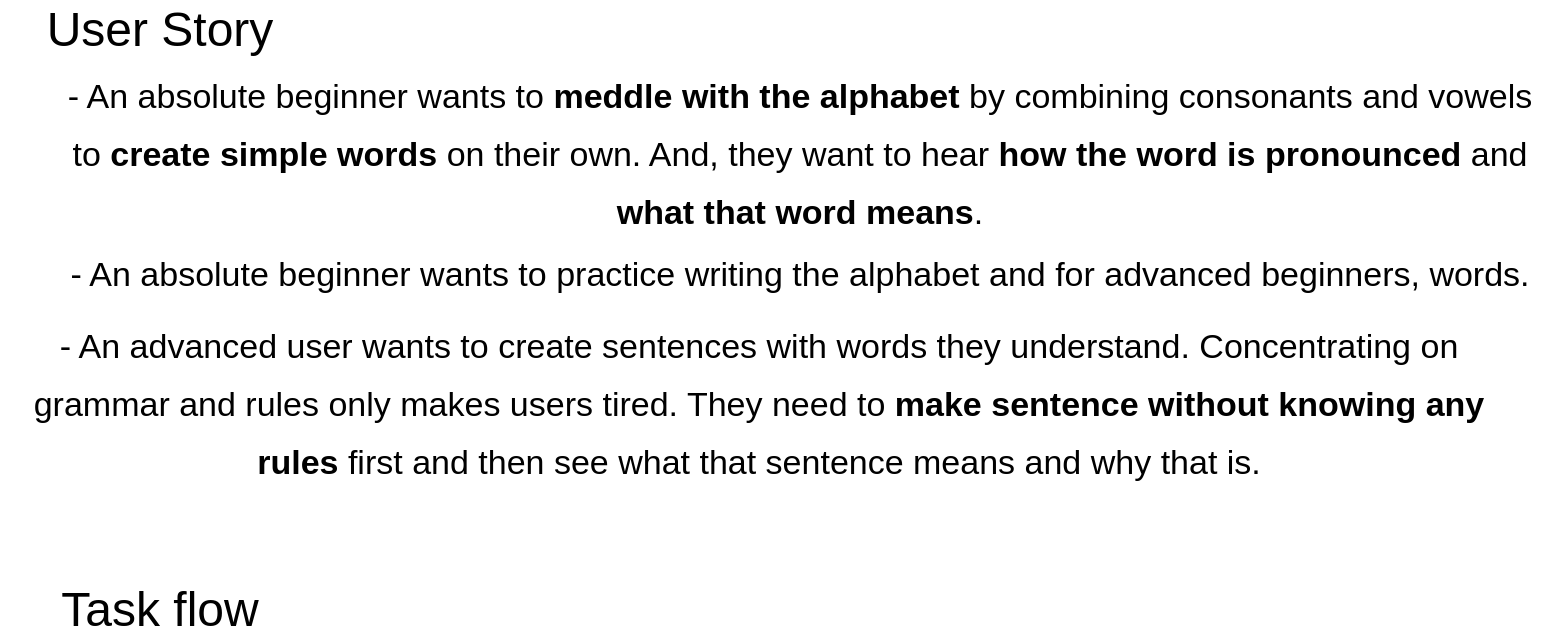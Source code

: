 <mxfile version="20.0.4" type="github"><diagram id="AlnoL4VqG4SdxzXQwVNW" name="Page-1"><mxGraphModel dx="820" dy="518" grid="1" gridSize="10" guides="1" tooltips="1" connect="1" arrows="1" fold="1" page="1" pageScale="1" pageWidth="850" pageHeight="1100" math="0" shadow="0"><root><mxCell id="0"/><mxCell id="1" parent="0"/><mxCell id="8-lWjJV1vTSoglG4YD1p-1" value="User Story" style="text;html=1;strokeColor=none;fillColor=none;align=center;verticalAlign=middle;whiteSpace=wrap;rounded=0;fontSize=24;" vertex="1" parent="1"><mxGeometry x="20" y="20" width="140" height="30" as="geometry"/></mxCell><mxCell id="8-lWjJV1vTSoglG4YD1p-2" value="&lt;font style=&quot;font-size: 17px;&quot;&gt;- An absolute beginner wants to &lt;b&gt;meddle with the alphabet&lt;/b&gt; by combining consonants and vowels to &lt;b&gt;create simple words&lt;/b&gt; on their own. And, they want to hear &lt;b&gt;how the word is pronounced&lt;/b&gt; and &lt;b&gt;what that word means&lt;/b&gt;.&lt;/font&gt;" style="text;html=1;strokeColor=none;fillColor=none;align=center;verticalAlign=middle;whiteSpace=wrap;rounded=0;fontSize=24;" vertex="1" parent="1"><mxGeometry x="40" y="60" width="740" height="70" as="geometry"/></mxCell><mxCell id="8-lWjJV1vTSoglG4YD1p-3" value="&lt;font style=&quot;font-size: 17px;&quot;&gt;- An absolute beginner wants to practice writing the alphabet and for advanced beginners, words.&lt;/font&gt;" style="text;html=1;strokeColor=none;fillColor=none;align=center;verticalAlign=middle;whiteSpace=wrap;rounded=0;fontSize=24;" vertex="1" parent="1"><mxGeometry x="30" y="140" width="760" height="30" as="geometry"/></mxCell><mxCell id="8-lWjJV1vTSoglG4YD1p-4" value="&lt;font style=&quot;font-size: 17px;&quot;&gt;- An advanced user wants to create sentences with words they understand. Concentrating on grammar and rules only makes users tired. They need to &lt;b&gt;make sentence without knowing any rules&lt;/b&gt; first and then see what that sentence means and why that is.&lt;/font&gt;" style="text;html=1;strokeColor=none;fillColor=none;align=center;verticalAlign=middle;whiteSpace=wrap;rounded=0;fontSize=24;" vertex="1" parent="1"><mxGeometry x="10" y="190" width="759" height="60" as="geometry"/></mxCell><mxCell id="8-lWjJV1vTSoglG4YD1p-5" value="Task flow" style="text;html=1;strokeColor=none;fillColor=none;align=center;verticalAlign=middle;whiteSpace=wrap;rounded=0;fontSize=24;" vertex="1" parent="1"><mxGeometry x="20" y="310" width="140" height="30" as="geometry"/></mxCell></root></mxGraphModel></diagram></mxfile>